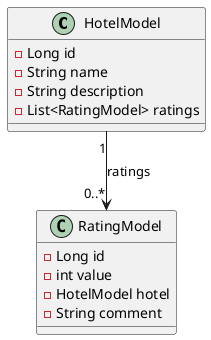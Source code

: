@startuml

class HotelModel {
    - Long id
    - String name
    - String description
    - List<RatingModel> ratings
}

class RatingModel {
    - Long id
    - int value
    - HotelModel hotel
    - String comment
}

HotelModel "1" --> "0..*" RatingModel : ratings

@enduml

